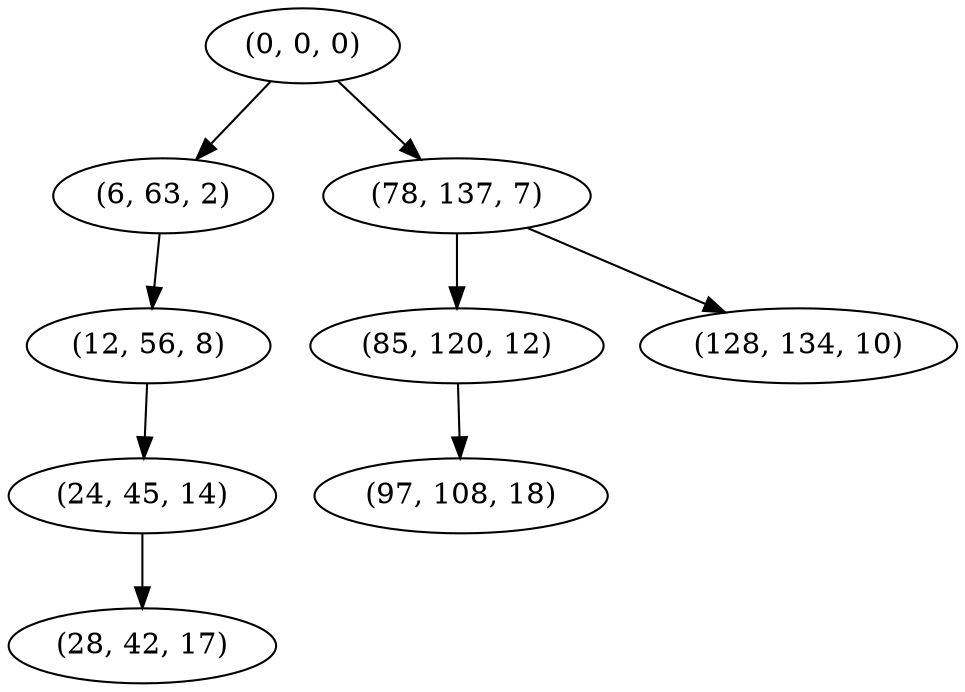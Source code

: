 digraph tree {
    "(0, 0, 0)";
    "(6, 63, 2)";
    "(12, 56, 8)";
    "(24, 45, 14)";
    "(28, 42, 17)";
    "(78, 137, 7)";
    "(85, 120, 12)";
    "(97, 108, 18)";
    "(128, 134, 10)";
    "(0, 0, 0)" -> "(6, 63, 2)";
    "(0, 0, 0)" -> "(78, 137, 7)";
    "(6, 63, 2)" -> "(12, 56, 8)";
    "(12, 56, 8)" -> "(24, 45, 14)";
    "(24, 45, 14)" -> "(28, 42, 17)";
    "(78, 137, 7)" -> "(85, 120, 12)";
    "(78, 137, 7)" -> "(128, 134, 10)";
    "(85, 120, 12)" -> "(97, 108, 18)";
}
